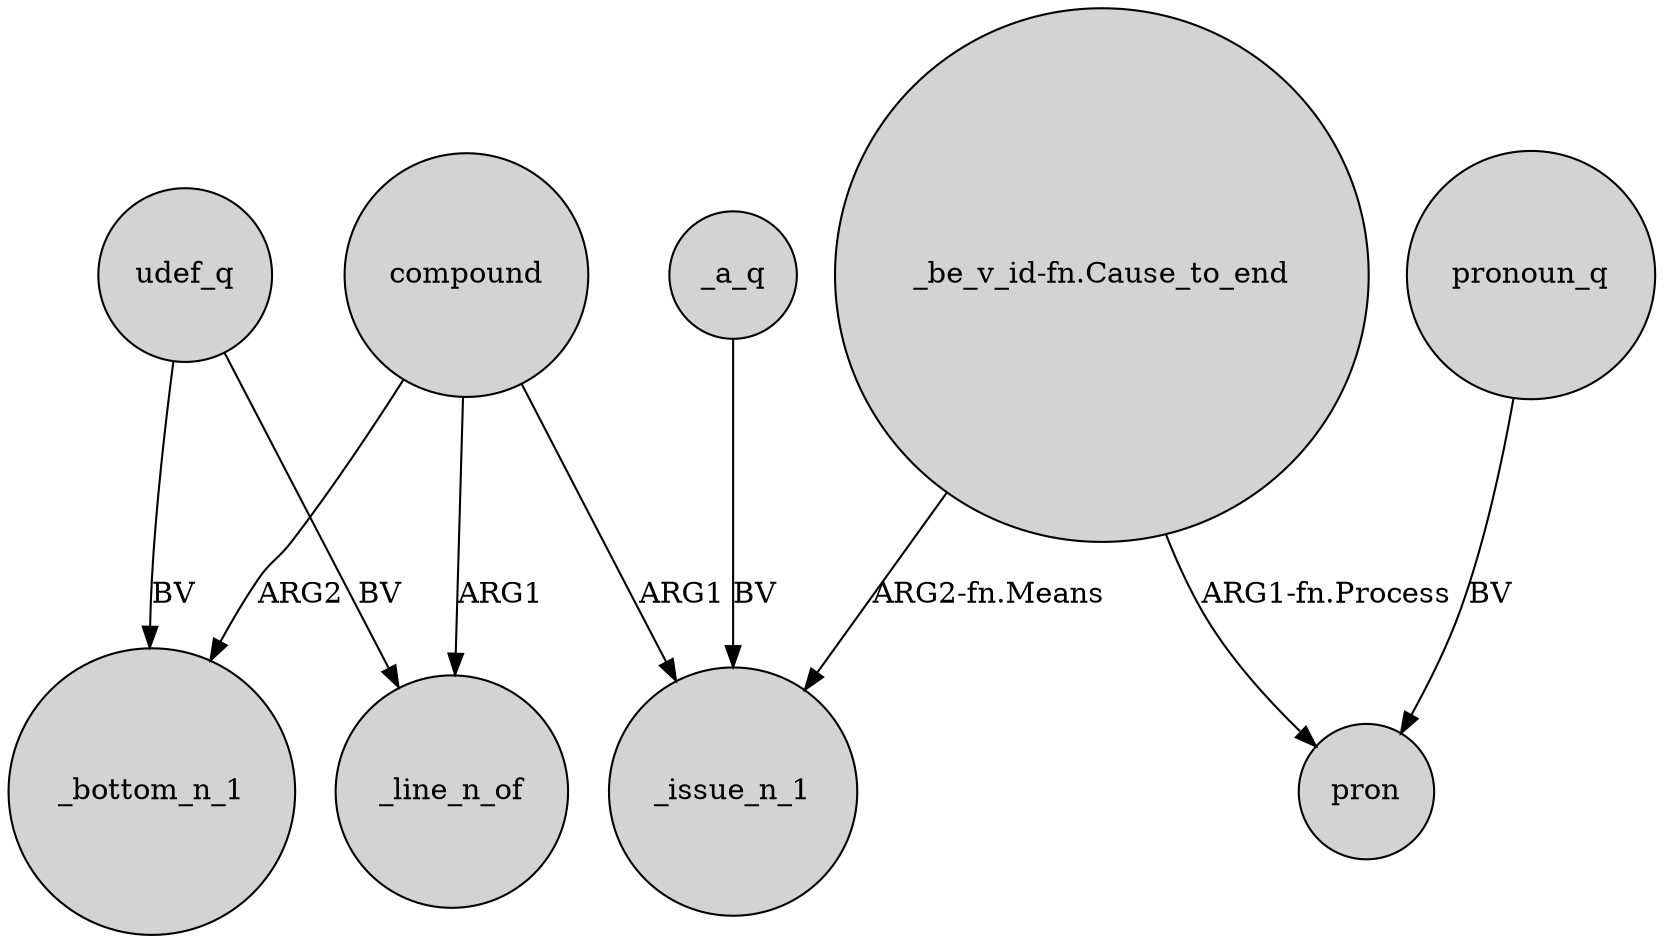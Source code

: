 digraph {
	node [shape=circle style=filled]
	udef_q -> _bottom_n_1 [label=BV]
	compound -> _bottom_n_1 [label=ARG2]
	udef_q -> _line_n_of [label=BV]
	"_be_v_id-fn.Cause_to_end" -> _issue_n_1 [label="ARG2-fn.Means"]
	pronoun_q -> pron [label=BV]
	compound -> _issue_n_1 [label=ARG1]
	compound -> _line_n_of [label=ARG1]
	"_be_v_id-fn.Cause_to_end" -> pron [label="ARG1-fn.Process"]
	_a_q -> _issue_n_1 [label=BV]
}
